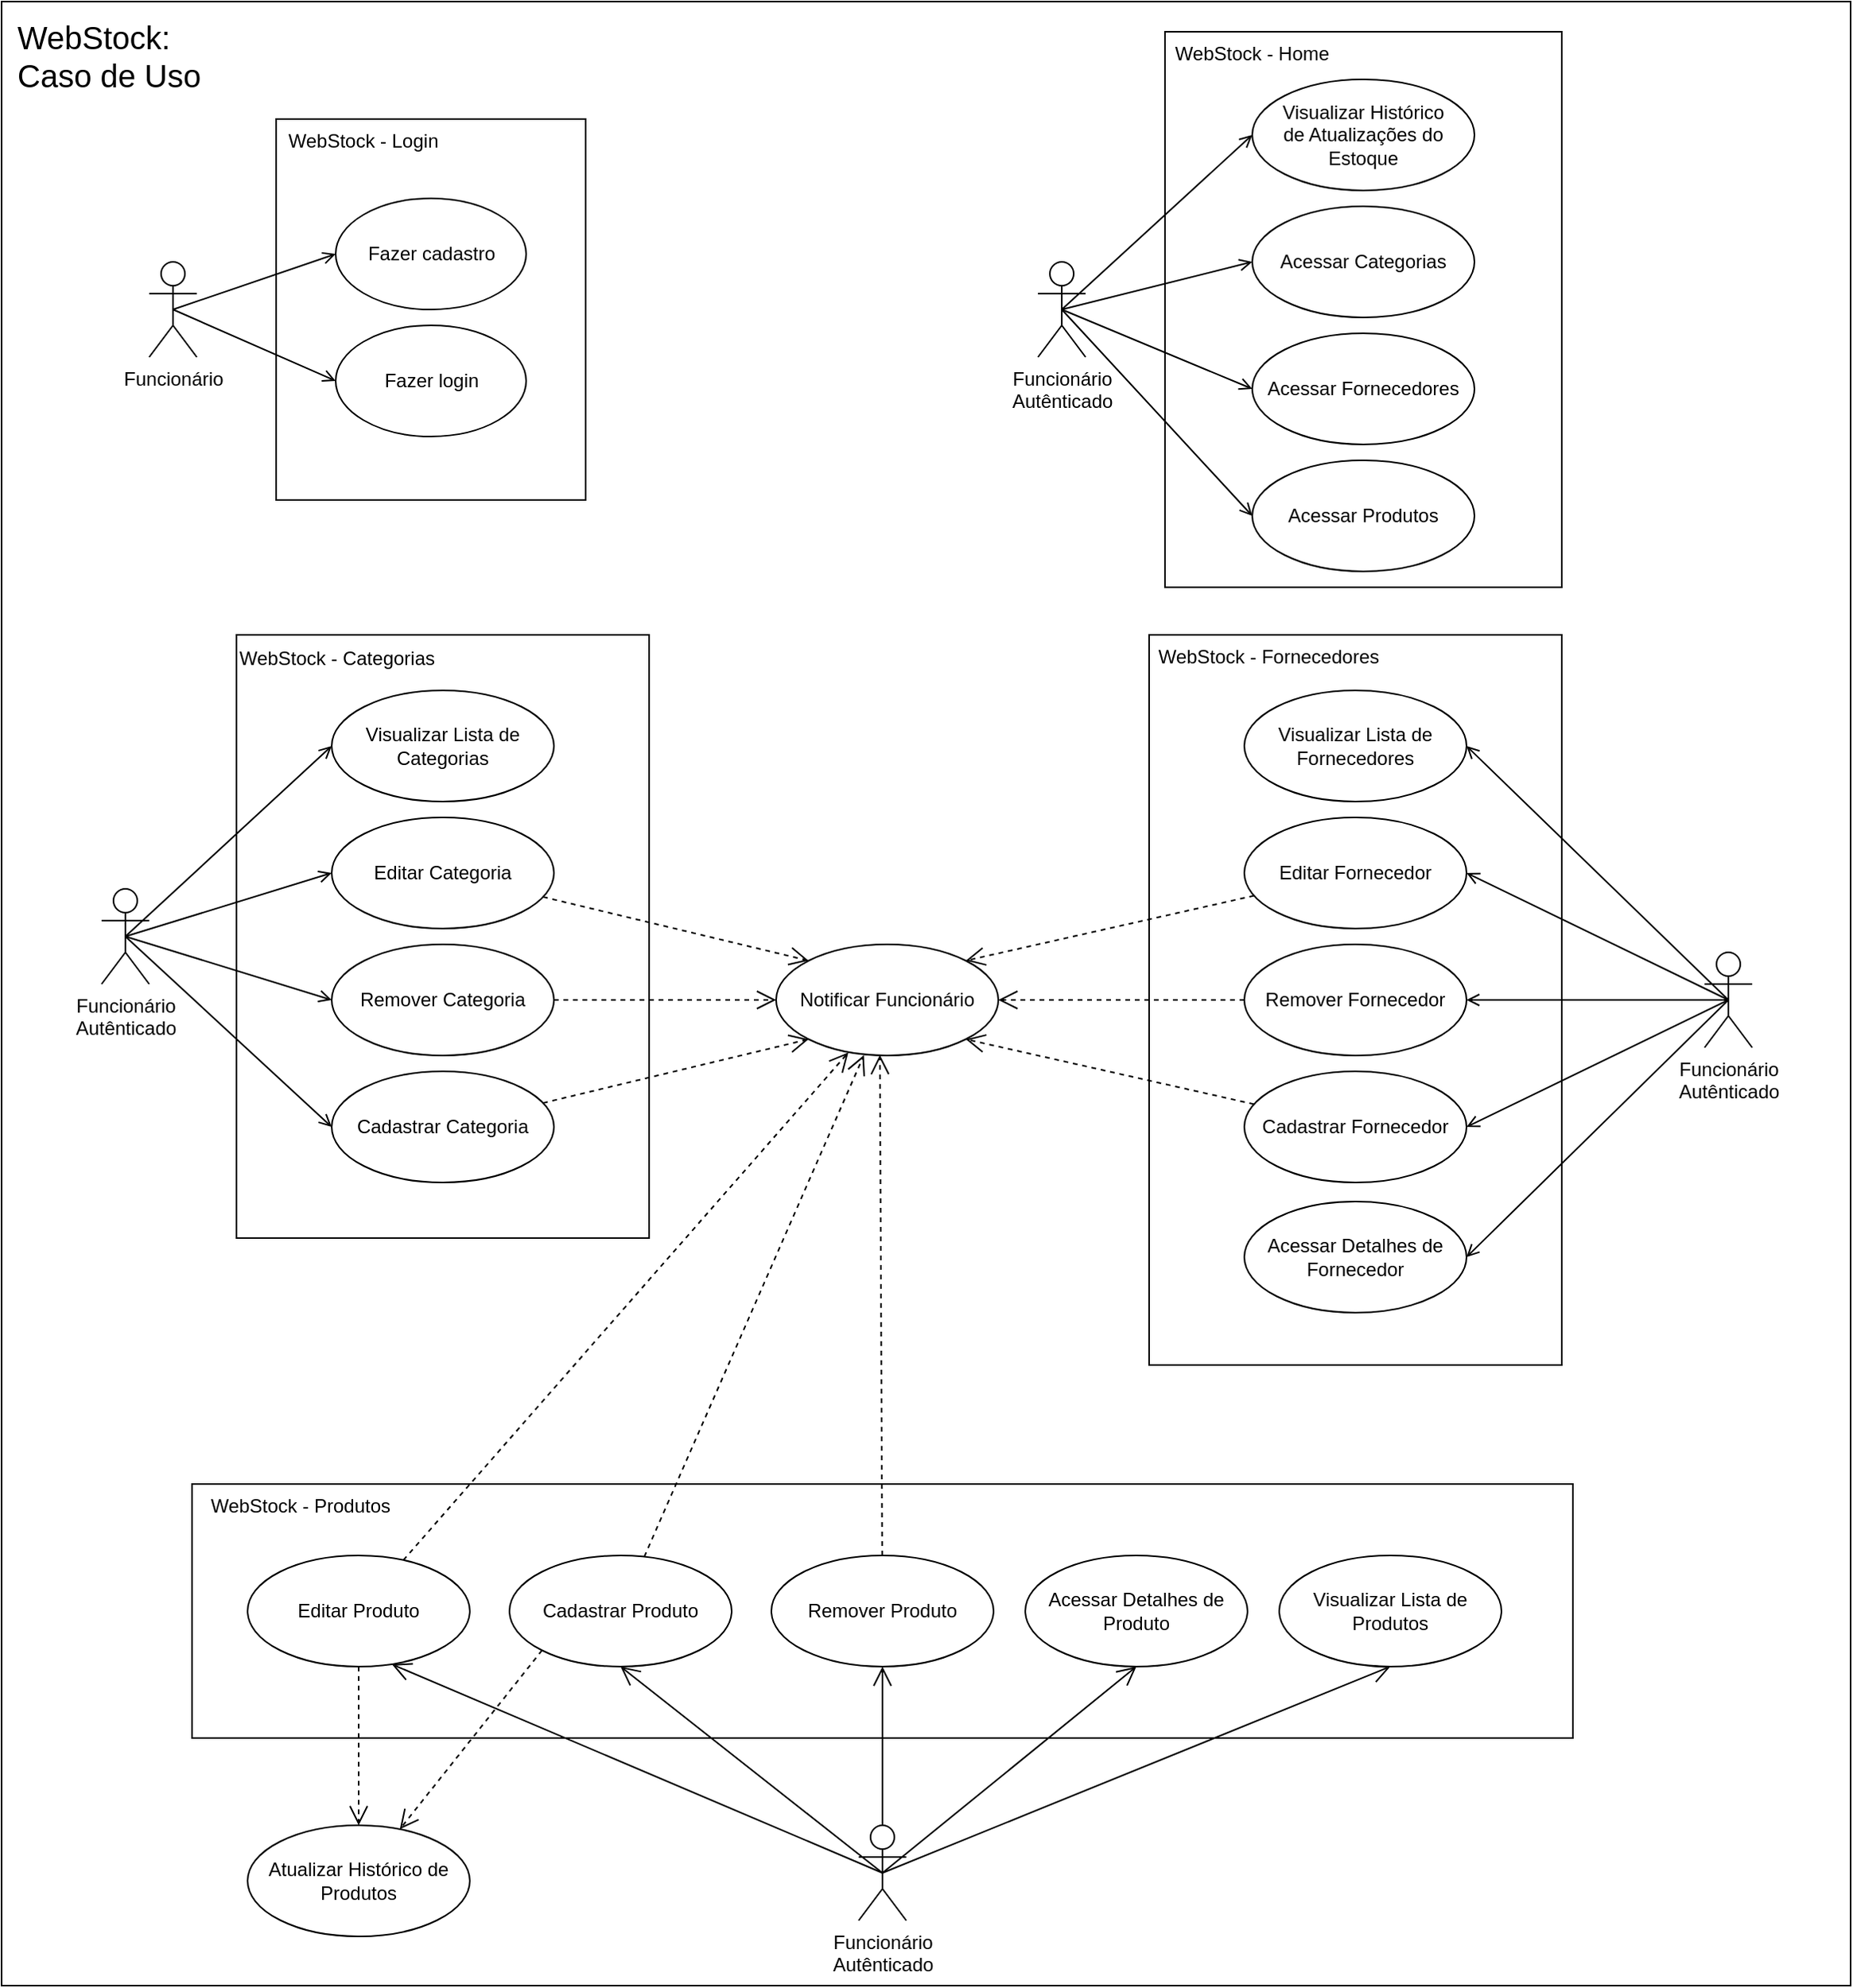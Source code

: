 <mxfile version="20.3.0" type="device"><diagram id="6qFwW4gE4PFUqzYUz8Fy" name="Page-1"><mxGraphModel dx="3749" dy="1558" grid="0" gridSize="10" guides="1" tooltips="1" connect="1" arrows="1" fold="1" page="1" pageScale="1" pageWidth="1169" pageHeight="827" math="0" shadow="0"><root><mxCell id="0"/><mxCell id="1" parent="0"/><mxCell id="wi5XtANTrEQPK2zIVMTi-3" value="" style="rounded=0;whiteSpace=wrap;html=1;fontSize=20;" vertex="1" parent="1"><mxGeometry x="2" y="1" width="1165" height="1250" as="geometry"/></mxCell><mxCell id="mDbHHbUWLrt8N5SXZugc-140" value="" style="rounded=0;whiteSpace=wrap;html=1;fillColor=none;" parent="1" vertex="1"><mxGeometry x="122" y="935" width="870" height="160" as="geometry"/></mxCell><mxCell id="mDbHHbUWLrt8N5SXZugc-89" value="" style="rounded=0;whiteSpace=wrap;html=1;fillColor=none;" parent="1" vertex="1"><mxGeometry x="725" y="400" width="260" height="460" as="geometry"/></mxCell><mxCell id="mDbHHbUWLrt8N5SXZugc-82" value="" style="rounded=0;whiteSpace=wrap;html=1;fillColor=none;" parent="1" vertex="1"><mxGeometry x="150" y="400" width="260" height="380" as="geometry"/></mxCell><mxCell id="mDbHHbUWLrt8N5SXZugc-12" value="" style="rounded=0;whiteSpace=wrap;html=1;fillColor=none;" parent="1" vertex="1"><mxGeometry x="175" y="75" width="195" height="240" as="geometry"/></mxCell><mxCell id="mDbHHbUWLrt8N5SXZugc-116" style="edgeStyle=none;rounded=0;orthogonalLoop=1;jettySize=auto;html=1;exitX=0.5;exitY=0.5;exitDx=0;exitDy=0;exitPerimeter=0;entryX=0;entryY=0.5;entryDx=0;entryDy=0;strokeColor=#000000;endArrow=open;endFill=0;endSize=6;" parent="1" source="mDbHHbUWLrt8N5SXZugc-2" target="mDbHHbUWLrt8N5SXZugc-3" edge="1"><mxGeometry relative="1" as="geometry"/></mxCell><mxCell id="mDbHHbUWLrt8N5SXZugc-117" style="edgeStyle=none;rounded=0;orthogonalLoop=1;jettySize=auto;html=1;exitX=0.5;exitY=0.5;exitDx=0;exitDy=0;exitPerimeter=0;entryX=0;entryY=0.5;entryDx=0;entryDy=0;strokeColor=#000000;endArrow=open;endFill=0;endSize=6;" parent="1" source="mDbHHbUWLrt8N5SXZugc-2" target="mDbHHbUWLrt8N5SXZugc-8" edge="1"><mxGeometry relative="1" as="geometry"/></mxCell><mxCell id="mDbHHbUWLrt8N5SXZugc-2" value="Funcionário" style="shape=umlActor;verticalLabelPosition=bottom;verticalAlign=top;html=1;" parent="1" vertex="1"><mxGeometry x="95" y="165" width="30" height="60" as="geometry"/></mxCell><mxCell id="mDbHHbUWLrt8N5SXZugc-3" value="Fazer cadastro" style="ellipse;whiteSpace=wrap;html=1;" parent="1" vertex="1"><mxGeometry x="212.5" y="125" width="120" height="70" as="geometry"/></mxCell><mxCell id="mDbHHbUWLrt8N5SXZugc-8" value="Fazer login" style="ellipse;whiteSpace=wrap;html=1;" parent="1" vertex="1"><mxGeometry x="212.5" y="205" width="120" height="70" as="geometry"/></mxCell><mxCell id="mDbHHbUWLrt8N5SXZugc-13" value="WebStock - Login" style="text;align=center;fontStyle=0;verticalAlign=middle;spacingLeft=3;spacingRight=3;strokeColor=none;rotatable=0;points=[[0,0.5],[1,0.5]];portConstraint=eastwest;fillColor=none;" parent="1" vertex="1"><mxGeometry x="175" y="75" width="110" height="26" as="geometry"/></mxCell><mxCell id="mDbHHbUWLrt8N5SXZugc-58" value="" style="rounded=0;whiteSpace=wrap;html=1;fillColor=none;" parent="1" vertex="1"><mxGeometry x="735" y="20" width="250" height="350" as="geometry"/></mxCell><mxCell id="mDbHHbUWLrt8N5SXZugc-118" style="edgeStyle=none;rounded=0;orthogonalLoop=1;jettySize=auto;html=1;exitX=0.5;exitY=0.5;exitDx=0;exitDy=0;exitPerimeter=0;entryX=0;entryY=0.5;entryDx=0;entryDy=0;strokeColor=#000000;endArrow=open;endFill=0;endSize=6;" parent="1" source="mDbHHbUWLrt8N5SXZugc-61" target="mDbHHbUWLrt8N5SXZugc-62" edge="1"><mxGeometry relative="1" as="geometry"/></mxCell><mxCell id="mDbHHbUWLrt8N5SXZugc-119" style="edgeStyle=none;rounded=0;orthogonalLoop=1;jettySize=auto;html=1;exitX=0.5;exitY=0.5;exitDx=0;exitDy=0;exitPerimeter=0;entryX=0;entryY=0.5;entryDx=0;entryDy=0;strokeColor=#000000;endArrow=open;endFill=0;endSize=6;" parent="1" source="mDbHHbUWLrt8N5SXZugc-61" target="mDbHHbUWLrt8N5SXZugc-68" edge="1"><mxGeometry relative="1" as="geometry"/></mxCell><mxCell id="mDbHHbUWLrt8N5SXZugc-120" style="edgeStyle=none;rounded=0;orthogonalLoop=1;jettySize=auto;html=1;exitX=0.5;exitY=0.5;exitDx=0;exitDy=0;exitPerimeter=0;entryX=0;entryY=0.5;entryDx=0;entryDy=0;strokeColor=#000000;endArrow=open;endFill=0;endSize=6;" parent="1" source="mDbHHbUWLrt8N5SXZugc-61" target="mDbHHbUWLrt8N5SXZugc-69" edge="1"><mxGeometry relative="1" as="geometry"/></mxCell><mxCell id="mDbHHbUWLrt8N5SXZugc-121" style="edgeStyle=none;rounded=0;orthogonalLoop=1;jettySize=auto;html=1;exitX=0.5;exitY=0.5;exitDx=0;exitDy=0;exitPerimeter=0;entryX=0;entryY=0.5;entryDx=0;entryDy=0;strokeColor=#000000;endArrow=open;endFill=0;endSize=6;" parent="1" source="mDbHHbUWLrt8N5SXZugc-61" target="mDbHHbUWLrt8N5SXZugc-70" edge="1"><mxGeometry relative="1" as="geometry"/></mxCell><mxCell id="mDbHHbUWLrt8N5SXZugc-61" value="Funcionário&lt;br&gt;Autênticado" style="shape=umlActor;verticalLabelPosition=bottom;verticalAlign=top;html=1;" parent="1" vertex="1"><mxGeometry x="655" y="165" width="30" height="60" as="geometry"/></mxCell><mxCell id="mDbHHbUWLrt8N5SXZugc-62" value="Visualizar Histórico&lt;br&gt;de Atualizações do Estoque" style="ellipse;whiteSpace=wrap;html=1;" parent="1" vertex="1"><mxGeometry x="790" y="50" width="140" height="70" as="geometry"/></mxCell><mxCell id="mDbHHbUWLrt8N5SXZugc-64" value="WebStock - Home" style="text;align=center;fontStyle=0;verticalAlign=middle;spacingLeft=3;spacingRight=3;strokeColor=none;rotatable=0;points=[[0,0.5],[1,0.5]];portConstraint=eastwest;fillColor=none;" parent="1" vertex="1"><mxGeometry x="735" y="20" width="110" height="26" as="geometry"/></mxCell><mxCell id="mDbHHbUWLrt8N5SXZugc-68" value="Acessar Categorias" style="ellipse;whiteSpace=wrap;html=1;" parent="1" vertex="1"><mxGeometry x="790" y="130" width="140" height="70" as="geometry"/></mxCell><mxCell id="mDbHHbUWLrt8N5SXZugc-69" value="Acessar Fornecedores" style="ellipse;whiteSpace=wrap;html=1;" parent="1" vertex="1"><mxGeometry x="790" y="210" width="140" height="70" as="geometry"/></mxCell><mxCell id="mDbHHbUWLrt8N5SXZugc-70" value="Acessar Produtos" style="ellipse;whiteSpace=wrap;html=1;" parent="1" vertex="1"><mxGeometry x="790" y="290" width="140" height="70" as="geometry"/></mxCell><mxCell id="mDbHHbUWLrt8N5SXZugc-76" value="Visualizar Lista de Categorias" style="ellipse;whiteSpace=wrap;html=1;fillColor=none;" parent="1" vertex="1"><mxGeometry x="210" y="435" width="140" height="70" as="geometry"/></mxCell><mxCell id="mDbHHbUWLrt8N5SXZugc-102" style="edgeStyle=none;rounded=0;orthogonalLoop=1;jettySize=auto;html=1;entryX=0;entryY=0;entryDx=0;entryDy=0;endArrow=open;endFill=0;endSize=10;dashed=1;" parent="1" source="mDbHHbUWLrt8N5SXZugc-77" target="mDbHHbUWLrt8N5SXZugc-80" edge="1"><mxGeometry relative="1" as="geometry"/></mxCell><mxCell id="mDbHHbUWLrt8N5SXZugc-77" value="Editar Categoria" style="ellipse;whiteSpace=wrap;html=1;fillColor=none;" parent="1" vertex="1"><mxGeometry x="210" y="515" width="140" height="70" as="geometry"/></mxCell><mxCell id="mDbHHbUWLrt8N5SXZugc-104" style="edgeStyle=none;rounded=0;orthogonalLoop=1;jettySize=auto;html=1;entryX=0;entryY=1;entryDx=0;entryDy=0;endArrow=open;endFill=0;endSize=10;dashed=1;" parent="1" source="mDbHHbUWLrt8N5SXZugc-78" target="mDbHHbUWLrt8N5SXZugc-80" edge="1"><mxGeometry relative="1" as="geometry"/></mxCell><mxCell id="mDbHHbUWLrt8N5SXZugc-78" value="Cadastrar Categoria" style="ellipse;whiteSpace=wrap;html=1;fillColor=none;" parent="1" vertex="1"><mxGeometry x="210" y="675" width="140" height="70" as="geometry"/></mxCell><mxCell id="mDbHHbUWLrt8N5SXZugc-105" style="edgeStyle=none;rounded=0;orthogonalLoop=1;jettySize=auto;html=1;entryX=0;entryY=0.5;entryDx=0;entryDy=0;endArrow=open;endFill=0;endSize=10;dashed=1;" parent="1" source="mDbHHbUWLrt8N5SXZugc-79" target="mDbHHbUWLrt8N5SXZugc-80" edge="1"><mxGeometry relative="1" as="geometry"/></mxCell><mxCell id="mDbHHbUWLrt8N5SXZugc-79" value="Remover Categoria" style="ellipse;whiteSpace=wrap;html=1;fillColor=none;" parent="1" vertex="1"><mxGeometry x="210" y="595" width="140" height="70" as="geometry"/></mxCell><mxCell id="mDbHHbUWLrt8N5SXZugc-80" value="Notificar Funcionário" style="ellipse;whiteSpace=wrap;html=1;fillColor=none;" parent="1" vertex="1"><mxGeometry x="490" y="595" width="140" height="70" as="geometry"/></mxCell><mxCell id="mDbHHbUWLrt8N5SXZugc-83" value="WebStock - Categorias" style="text;align=right;fontStyle=0;verticalAlign=middle;spacingLeft=3;spacingRight=3;strokeColor=none;rotatable=0;points=[[0,0.5],[1,0.5]];portConstraint=eastwest;fillColor=none;" parent="1" vertex="1"><mxGeometry x="150" y="401" width="130" height="26" as="geometry"/></mxCell><mxCell id="mDbHHbUWLrt8N5SXZugc-85" value="Visualizar Lista de Fornecedores" style="ellipse;whiteSpace=wrap;html=1;fillColor=none;" parent="1" vertex="1"><mxGeometry x="785" y="435" width="140" height="70" as="geometry"/></mxCell><mxCell id="mDbHHbUWLrt8N5SXZugc-109" style="edgeStyle=none;rounded=0;orthogonalLoop=1;jettySize=auto;html=1;entryX=1;entryY=0;entryDx=0;entryDy=0;dashed=1;endArrow=open;endFill=0;endSize=10;" parent="1" source="mDbHHbUWLrt8N5SXZugc-86" target="mDbHHbUWLrt8N5SXZugc-80" edge="1"><mxGeometry relative="1" as="geometry"/></mxCell><mxCell id="mDbHHbUWLrt8N5SXZugc-86" value="Editar Fornecedor" style="ellipse;whiteSpace=wrap;html=1;fillColor=none;" parent="1" vertex="1"><mxGeometry x="785" y="515" width="140" height="70" as="geometry"/></mxCell><mxCell id="mDbHHbUWLrt8N5SXZugc-107" style="edgeStyle=none;rounded=0;orthogonalLoop=1;jettySize=auto;html=1;entryX=1;entryY=1;entryDx=0;entryDy=0;dashed=1;endArrow=open;endFill=0;endSize=10;" parent="1" source="mDbHHbUWLrt8N5SXZugc-87" target="mDbHHbUWLrt8N5SXZugc-80" edge="1"><mxGeometry relative="1" as="geometry"/></mxCell><mxCell id="mDbHHbUWLrt8N5SXZugc-87" value="Cadastrar Fornecedor" style="ellipse;whiteSpace=wrap;html=1;fillColor=none;" parent="1" vertex="1"><mxGeometry x="785" y="675" width="140" height="70" as="geometry"/></mxCell><mxCell id="mDbHHbUWLrt8N5SXZugc-108" style="edgeStyle=none;rounded=0;orthogonalLoop=1;jettySize=auto;html=1;dashed=1;endArrow=open;endFill=0;endSize=10;" parent="1" source="mDbHHbUWLrt8N5SXZugc-88" target="mDbHHbUWLrt8N5SXZugc-80" edge="1"><mxGeometry relative="1" as="geometry"/></mxCell><mxCell id="mDbHHbUWLrt8N5SXZugc-88" value="Remover Fornecedor" style="ellipse;whiteSpace=wrap;html=1;fillColor=none;" parent="1" vertex="1"><mxGeometry x="785" y="595" width="140" height="70" as="geometry"/></mxCell><mxCell id="mDbHHbUWLrt8N5SXZugc-90" style="edgeStyle=none;rounded=0;orthogonalLoop=1;jettySize=auto;html=1;endArrow=open;endFill=0;" parent="1" source="mDbHHbUWLrt8N5SXZugc-91" target="mDbHHbUWLrt8N5SXZugc-89" edge="1"><mxGeometry relative="1" as="geometry"/></mxCell><mxCell id="mDbHHbUWLrt8N5SXZugc-91" value="WebStock - Fornecedores" style="text;align=right;fontStyle=0;verticalAlign=middle;spacingLeft=3;spacingRight=3;strokeColor=none;rotatable=0;points=[[0,0.5],[1,0.5]];portConstraint=eastwest;fillColor=none;" parent="1" vertex="1"><mxGeometry x="725" y="400" width="150" height="26" as="geometry"/></mxCell><mxCell id="mDbHHbUWLrt8N5SXZugc-97" style="edgeStyle=none;rounded=0;orthogonalLoop=1;jettySize=auto;html=1;exitX=0.5;exitY=0.5;exitDx=0;exitDy=0;exitPerimeter=0;entryX=0;entryY=0.5;entryDx=0;entryDy=0;endArrow=open;endFill=0;" parent="1" source="mDbHHbUWLrt8N5SXZugc-93" target="mDbHHbUWLrt8N5SXZugc-76" edge="1"><mxGeometry relative="1" as="geometry"/></mxCell><mxCell id="mDbHHbUWLrt8N5SXZugc-98" style="edgeStyle=none;rounded=0;orthogonalLoop=1;jettySize=auto;html=1;exitX=0.5;exitY=0.5;exitDx=0;exitDy=0;exitPerimeter=0;entryX=0;entryY=0.5;entryDx=0;entryDy=0;endArrow=open;endFill=0;" parent="1" source="mDbHHbUWLrt8N5SXZugc-93" target="mDbHHbUWLrt8N5SXZugc-77" edge="1"><mxGeometry relative="1" as="geometry"/></mxCell><mxCell id="mDbHHbUWLrt8N5SXZugc-99" style="edgeStyle=none;rounded=0;orthogonalLoop=1;jettySize=auto;html=1;exitX=0.5;exitY=0.5;exitDx=0;exitDy=0;exitPerimeter=0;entryX=0;entryY=0.5;entryDx=0;entryDy=0;endArrow=open;endFill=0;" parent="1" source="mDbHHbUWLrt8N5SXZugc-93" target="mDbHHbUWLrt8N5SXZugc-79" edge="1"><mxGeometry relative="1" as="geometry"/></mxCell><mxCell id="mDbHHbUWLrt8N5SXZugc-100" style="edgeStyle=none;rounded=0;orthogonalLoop=1;jettySize=auto;html=1;exitX=0.5;exitY=0.5;exitDx=0;exitDy=0;exitPerimeter=0;entryX=0;entryY=0.5;entryDx=0;entryDy=0;endArrow=open;endFill=0;" parent="1" source="mDbHHbUWLrt8N5SXZugc-93" target="mDbHHbUWLrt8N5SXZugc-78" edge="1"><mxGeometry relative="1" as="geometry"/></mxCell><mxCell id="mDbHHbUWLrt8N5SXZugc-93" value="Funcionário&lt;br&gt;Autênticado" style="shape=umlActor;verticalLabelPosition=bottom;verticalAlign=top;html=1;" parent="1" vertex="1"><mxGeometry x="65" y="560" width="30" height="60" as="geometry"/></mxCell><mxCell id="mDbHHbUWLrt8N5SXZugc-111" style="edgeStyle=none;rounded=0;orthogonalLoop=1;jettySize=auto;html=1;exitX=0.5;exitY=0.5;exitDx=0;exitDy=0;exitPerimeter=0;entryX=1;entryY=0.5;entryDx=0;entryDy=0;endArrow=open;endFill=0;endSize=6;strokeColor=#000000;" parent="1" source="mDbHHbUWLrt8N5SXZugc-110" target="mDbHHbUWLrt8N5SXZugc-85" edge="1"><mxGeometry relative="1" as="geometry"/></mxCell><mxCell id="mDbHHbUWLrt8N5SXZugc-112" style="edgeStyle=none;rounded=0;orthogonalLoop=1;jettySize=auto;html=1;exitX=0.5;exitY=0.5;exitDx=0;exitDy=0;exitPerimeter=0;entryX=1;entryY=0.5;entryDx=0;entryDy=0;endArrow=open;endFill=0;endSize=6;strokeColor=#000000;" parent="1" source="mDbHHbUWLrt8N5SXZugc-110" target="mDbHHbUWLrt8N5SXZugc-86" edge="1"><mxGeometry relative="1" as="geometry"/></mxCell><mxCell id="mDbHHbUWLrt8N5SXZugc-114" style="edgeStyle=none;rounded=0;orthogonalLoop=1;jettySize=auto;html=1;exitX=0.5;exitY=0.5;exitDx=0;exitDy=0;exitPerimeter=0;entryX=1;entryY=0.5;entryDx=0;entryDy=0;endArrow=open;endFill=0;endSize=6;strokeColor=#000000;" parent="1" source="mDbHHbUWLrt8N5SXZugc-110" target="mDbHHbUWLrt8N5SXZugc-88" edge="1"><mxGeometry relative="1" as="geometry"/></mxCell><mxCell id="mDbHHbUWLrt8N5SXZugc-115" style="edgeStyle=none;rounded=0;orthogonalLoop=1;jettySize=auto;html=1;exitX=0.5;exitY=0.5;exitDx=0;exitDy=0;exitPerimeter=0;entryX=1;entryY=0.5;entryDx=0;entryDy=0;endArrow=open;endFill=0;endSize=6;strokeColor=#000000;" parent="1" source="mDbHHbUWLrt8N5SXZugc-110" target="mDbHHbUWLrt8N5SXZugc-87" edge="1"><mxGeometry relative="1" as="geometry"/></mxCell><mxCell id="mDbHHbUWLrt8N5SXZugc-132" style="edgeStyle=none;rounded=0;orthogonalLoop=1;jettySize=auto;html=1;exitX=0.5;exitY=0.5;exitDx=0;exitDy=0;exitPerimeter=0;entryX=1;entryY=0.5;entryDx=0;entryDy=0;strokeColor=#000000;endArrow=open;endFill=0;endSize=6;" parent="1" source="mDbHHbUWLrt8N5SXZugc-110" target="mDbHHbUWLrt8N5SXZugc-131" edge="1"><mxGeometry relative="1" as="geometry"/></mxCell><mxCell id="mDbHHbUWLrt8N5SXZugc-110" value="Funcionário&lt;br&gt;Autênticado" style="shape=umlActor;verticalLabelPosition=bottom;verticalAlign=top;html=1;" parent="1" vertex="1"><mxGeometry x="1075" y="600" width="30" height="60" as="geometry"/></mxCell><mxCell id="mDbHHbUWLrt8N5SXZugc-134" style="edgeStyle=none;rounded=0;orthogonalLoop=1;jettySize=auto;html=1;entryX=0.395;entryY=0.997;entryDx=0;entryDy=0;entryPerimeter=0;strokeColor=#000000;endArrow=open;endFill=0;endSize=10;dashed=1;" parent="1" source="mDbHHbUWLrt8N5SXZugc-122" target="mDbHHbUWLrt8N5SXZugc-80" edge="1"><mxGeometry relative="1" as="geometry"/></mxCell><mxCell id="mDbHHbUWLrt8N5SXZugc-139" style="edgeStyle=none;rounded=0;orthogonalLoop=1;jettySize=auto;html=1;dashed=1;strokeColor=#000000;endArrow=open;endFill=0;endSize=10;exitX=0;exitY=1;exitDx=0;exitDy=0;" parent="1" source="mDbHHbUWLrt8N5SXZugc-122" target="mDbHHbUWLrt8N5SXZugc-136" edge="1"><mxGeometry relative="1" as="geometry"/></mxCell><mxCell id="mDbHHbUWLrt8N5SXZugc-122" value="Cadastrar Produto" style="ellipse;whiteSpace=wrap;html=1;fillColor=none;" parent="1" vertex="1"><mxGeometry x="322" y="980" width="140" height="70" as="geometry"/></mxCell><mxCell id="mDbHHbUWLrt8N5SXZugc-135" style="edgeStyle=none;rounded=0;orthogonalLoop=1;jettySize=auto;html=1;entryX=0.325;entryY=0.973;entryDx=0;entryDy=0;entryPerimeter=0;strokeColor=#000000;endArrow=open;endFill=0;endSize=10;dashed=1;" parent="1" source="mDbHHbUWLrt8N5SXZugc-123" target="mDbHHbUWLrt8N5SXZugc-80" edge="1"><mxGeometry relative="1" as="geometry"/></mxCell><mxCell id="mDbHHbUWLrt8N5SXZugc-137" style="edgeStyle=none;rounded=0;orthogonalLoop=1;jettySize=auto;html=1;dashed=1;strokeColor=#000000;endArrow=open;endFill=0;endSize=10;" parent="1" source="mDbHHbUWLrt8N5SXZugc-123" target="mDbHHbUWLrt8N5SXZugc-136" edge="1"><mxGeometry relative="1" as="geometry"/></mxCell><mxCell id="mDbHHbUWLrt8N5SXZugc-123" value="Editar Produto" style="ellipse;whiteSpace=wrap;html=1;fillColor=none;" parent="1" vertex="1"><mxGeometry x="157" y="980" width="140" height="70" as="geometry"/></mxCell><mxCell id="mDbHHbUWLrt8N5SXZugc-133" style="edgeStyle=none;rounded=0;orthogonalLoop=1;jettySize=auto;html=1;strokeColor=#000000;endArrow=open;endFill=0;endSize=10;entryX=0.467;entryY=0.995;entryDx=0;entryDy=0;dashed=1;entryPerimeter=0;" parent="1" source="mDbHHbUWLrt8N5SXZugc-124" target="mDbHHbUWLrt8N5SXZugc-80" edge="1"><mxGeometry relative="1" as="geometry"><mxPoint x="560" y="670" as="targetPoint"/></mxGeometry></mxCell><mxCell id="mDbHHbUWLrt8N5SXZugc-124" value="Remover Produto" style="ellipse;whiteSpace=wrap;html=1;fillColor=none;" parent="1" vertex="1"><mxGeometry x="487" y="980" width="140" height="70" as="geometry"/></mxCell><mxCell id="mDbHHbUWLrt8N5SXZugc-125" value="Visualizar Lista de Produtos" style="ellipse;whiteSpace=wrap;html=1;fillColor=none;" parent="1" vertex="1"><mxGeometry x="807" y="980" width="140" height="70" as="geometry"/></mxCell><mxCell id="mDbHHbUWLrt8N5SXZugc-129" value="Acessar Detalhes de Produto" style="ellipse;whiteSpace=wrap;html=1;fillColor=none;" parent="1" vertex="1"><mxGeometry x="647" y="980" width="140" height="70" as="geometry"/></mxCell><mxCell id="mDbHHbUWLrt8N5SXZugc-131" value="Acessar Detalhes de Fornecedor" style="ellipse;whiteSpace=wrap;html=1;fillColor=none;" parent="1" vertex="1"><mxGeometry x="785" y="757" width="140" height="70" as="geometry"/></mxCell><mxCell id="mDbHHbUWLrt8N5SXZugc-136" value="Atualizar Histórico de Produtos" style="ellipse;whiteSpace=wrap;html=1;fillColor=none;" parent="1" vertex="1"><mxGeometry x="157" y="1150" width="140" height="70" as="geometry"/></mxCell><mxCell id="mDbHHbUWLrt8N5SXZugc-142" style="edgeStyle=none;rounded=0;orthogonalLoop=1;jettySize=auto;html=1;exitX=0.5;exitY=0.5;exitDx=0;exitDy=0;exitPerimeter=0;entryX=0.649;entryY=0.979;entryDx=0;entryDy=0;strokeColor=#000000;endArrow=open;endFill=0;endSize=10;entryPerimeter=0;" parent="1" source="mDbHHbUWLrt8N5SXZugc-141" target="mDbHHbUWLrt8N5SXZugc-123" edge="1"><mxGeometry relative="1" as="geometry"/></mxCell><mxCell id="mDbHHbUWLrt8N5SXZugc-143" style="edgeStyle=none;rounded=0;orthogonalLoop=1;jettySize=auto;html=1;exitX=0.5;exitY=0.5;exitDx=0;exitDy=0;exitPerimeter=0;entryX=0.5;entryY=1;entryDx=0;entryDy=0;strokeColor=#000000;endArrow=open;endFill=0;endSize=10;" parent="1" source="mDbHHbUWLrt8N5SXZugc-141" target="mDbHHbUWLrt8N5SXZugc-122" edge="1"><mxGeometry relative="1" as="geometry"/></mxCell><mxCell id="mDbHHbUWLrt8N5SXZugc-144" style="edgeStyle=none;rounded=0;orthogonalLoop=1;jettySize=auto;html=1;exitX=0.5;exitY=0.5;exitDx=0;exitDy=0;exitPerimeter=0;entryX=0.5;entryY=1;entryDx=0;entryDy=0;strokeColor=#000000;endArrow=open;endFill=0;endSize=10;" parent="1" source="mDbHHbUWLrt8N5SXZugc-141" target="mDbHHbUWLrt8N5SXZugc-124" edge="1"><mxGeometry relative="1" as="geometry"/></mxCell><mxCell id="mDbHHbUWLrt8N5SXZugc-145" style="edgeStyle=none;rounded=0;orthogonalLoop=1;jettySize=auto;html=1;exitX=0.5;exitY=0.5;exitDx=0;exitDy=0;exitPerimeter=0;entryX=0.5;entryY=1;entryDx=0;entryDy=0;strokeColor=#000000;endArrow=open;endFill=0;endSize=10;" parent="1" source="mDbHHbUWLrt8N5SXZugc-141" target="mDbHHbUWLrt8N5SXZugc-129" edge="1"><mxGeometry relative="1" as="geometry"/></mxCell><mxCell id="mDbHHbUWLrt8N5SXZugc-146" style="edgeStyle=none;rounded=0;orthogonalLoop=1;jettySize=auto;html=1;exitX=0.5;exitY=0.5;exitDx=0;exitDy=0;exitPerimeter=0;strokeColor=#000000;endArrow=open;endFill=0;endSize=10;entryX=0.5;entryY=1;entryDx=0;entryDy=0;" parent="1" source="mDbHHbUWLrt8N5SXZugc-141" target="mDbHHbUWLrt8N5SXZugc-125" edge="1"><mxGeometry relative="1" as="geometry"/></mxCell><mxCell id="mDbHHbUWLrt8N5SXZugc-141" value="Funcionário&lt;br&gt;Autênticado" style="shape=umlActor;verticalLabelPosition=bottom;verticalAlign=top;html=1;" parent="1" vertex="1"><mxGeometry x="542" y="1150" width="30" height="60" as="geometry"/></mxCell><mxCell id="mDbHHbUWLrt8N5SXZugc-147" value="WebStock - Produtos" style="text;align=right;fontStyle=0;verticalAlign=middle;spacingLeft=3;spacingRight=3;strokeColor=none;rotatable=0;points=[[0,0.5],[1,0.5]];portConstraint=eastwest;fillColor=none;" parent="1" vertex="1"><mxGeometry x="122" y="935" width="130" height="26" as="geometry"/></mxCell><mxCell id="wi5XtANTrEQPK2zIVMTi-1" value="WebStock:&lt;br style=&quot;font-size: 20px;&quot;&gt;Caso de Uso" style="text;html=1;strokeColor=none;fillColor=none;align=left;verticalAlign=middle;whiteSpace=wrap;rounded=0;fontSize=20;" vertex="1" parent="1"><mxGeometry x="10" y="10" width="180" height="50" as="geometry"/></mxCell></root></mxGraphModel></diagram></mxfile>